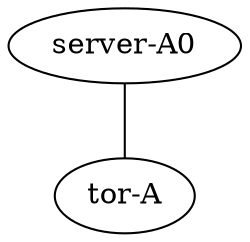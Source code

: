 graph vx {
"tor-A" [function="host" vagrant="eth1" os="hashicorp/bionic64" version="1.0.282" memory="700" config="./helper_scripts/config_production_server.sh" ]
"server-A0" [function="host" vagrant="eth1" os="hashicorp/bionic64" version="1.0.282" memory="700" config="./helper_scripts/config_production_server.sh" ]

"server-A0":"eth1" -- "tor-A":"eth1" [left_mac="00:01:00:11:11:01"][right_mac="00:10:00:11:11:01"]

}
